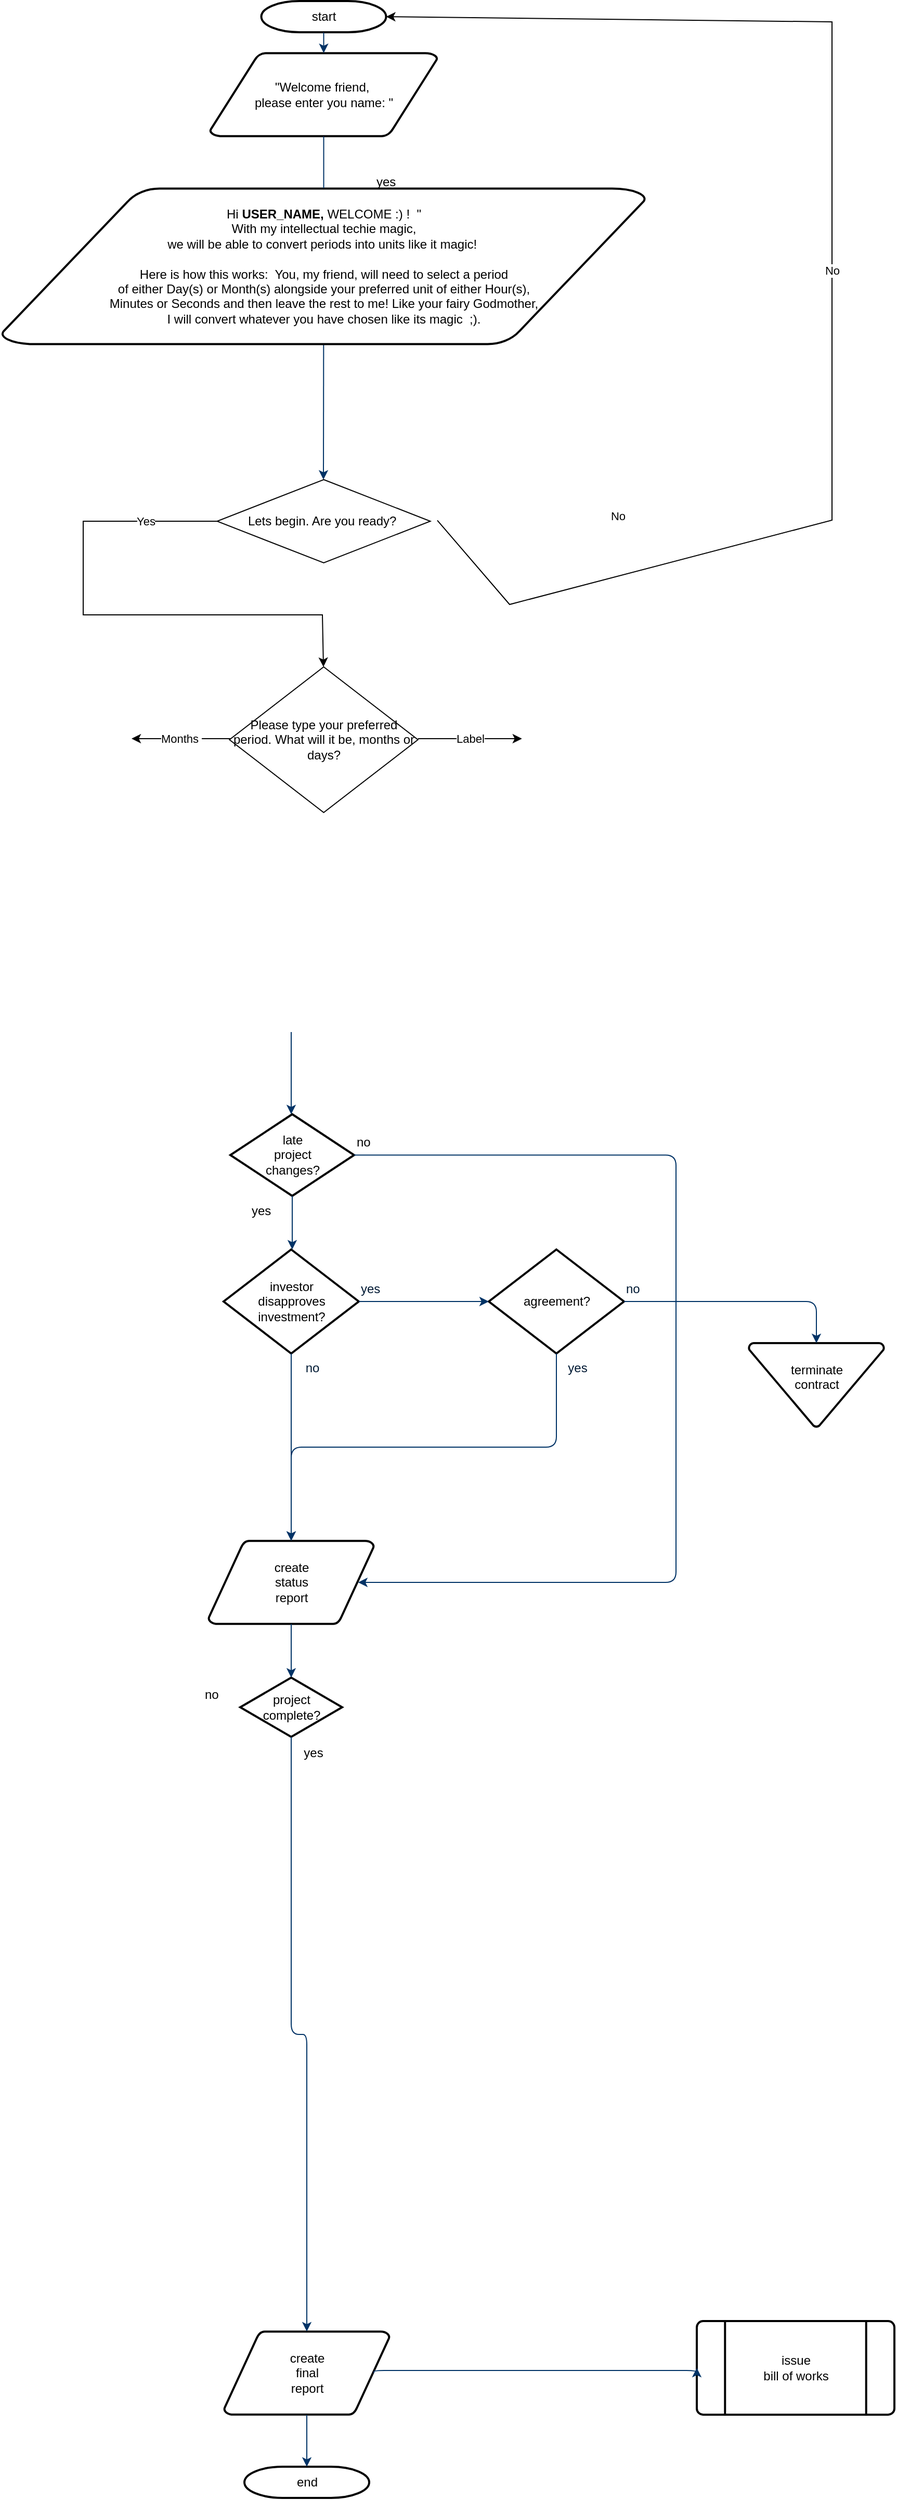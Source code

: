 <mxfile version="15.5.2" type="github">
  <diagram id="6a731a19-8d31-9384-78a2-239565b7b9f0" name="Page-1">
    <mxGraphModel dx="1516" dy="456" grid="1" gridSize="10" guides="1" tooltips="1" connect="1" arrows="1" fold="1" page="1" pageScale="1" pageWidth="1169" pageHeight="827" background="none" math="0" shadow="0">
      <root>
        <mxCell id="0" />
        <mxCell id="1" parent="0" />
        <mxCell id="2" value="start" style="shape=mxgraph.flowchart.terminator;strokeWidth=2;gradientColor=none;gradientDirection=north;fontStyle=0;html=1;" parent="1" vertex="1">
          <mxGeometry x="291.25" y="10" width="120" height="30" as="geometry" />
        </mxCell>
        <mxCell id="3" value="&quot;Welcome friend,&amp;nbsp;&lt;br&gt;please enter you name: &quot;" style="shape=mxgraph.flowchart.data;strokeWidth=2;gradientColor=none;gradientDirection=north;fontStyle=0;html=1;" parent="1" vertex="1">
          <mxGeometry x="242" y="60" width="218.5" height="80" as="geometry" />
        </mxCell>
        <mxCell id="7" style="fontStyle=1;strokeColor=#003366;strokeWidth=1;html=1;" parent="1" source="2" target="3" edge="1">
          <mxGeometry relative="1" as="geometry" />
        </mxCell>
        <mxCell id="8" style="fontStyle=1;strokeColor=#003366;strokeWidth=1;html=1;startArrow=none;" parent="1" source="tX9lwq8T6TDkgisUMIIO-55" edge="1">
          <mxGeometry relative="1" as="geometry">
            <mxPoint x="351" y="470" as="targetPoint" />
          </mxGeometry>
        </mxCell>
        <mxCell id="11" value="yes" style="text;fontStyle=0;html=1;strokeColor=none;gradientColor=none;fillColor=none;strokeWidth=2;" parent="1" vertex="1">
          <mxGeometry x="399.5" y="170" width="40" height="26" as="geometry" />
        </mxCell>
        <mxCell id="24" value="late&#xa;project&#xa;changes?" style="shape=mxgraph.flowchart.decision;strokeWidth=2;gradientColor=none;gradientDirection=north;fontStyle=0;html=1;" parent="1" vertex="1">
          <mxGeometry x="261.5" y="1080" width="119" height="78.5" as="geometry" />
        </mxCell>
        <mxCell id="25" value="" style="edgeStyle=elbowEdgeStyle;elbow=horizontal;exitX=0.5;exitY=0.9;exitPerimeter=0;fontStyle=1;strokeColor=#003366;strokeWidth=1;html=1;" parent="1" target="24" edge="1">
          <mxGeometry width="100" height="100" as="geometry">
            <mxPoint x="320" y="1001" as="sourcePoint" />
            <mxPoint x="100" as="targetPoint" />
          </mxGeometry>
        </mxCell>
        <mxCell id="27" value="yes" style="text;fontStyle=0;html=1;strokeColor=none;gradientColor=none;fillColor=none;strokeWidth=2;" parent="1" vertex="1">
          <mxGeometry x="280" y="1158.5" width="40" height="26" as="geometry" />
        </mxCell>
        <mxCell id="28" value="investor&#xa;disapproves&#xa; investment?" style="shape=mxgraph.flowchart.decision;strokeWidth=2;gradientColor=none;gradientDirection=north;fontStyle=0;html=1;" parent="1" vertex="1">
          <mxGeometry x="255" y="1210" width="130" height="100" as="geometry" />
        </mxCell>
        <mxCell id="29" value="agreement?" style="shape=mxgraph.flowchart.decision;strokeWidth=2;gradientColor=none;gradientDirection=north;fontStyle=0;html=1;" parent="1" vertex="1">
          <mxGeometry x="510" y="1210" width="130" height="100" as="geometry" />
        </mxCell>
        <mxCell id="30" value="" style="edgeStyle=elbowEdgeStyle;elbow=horizontal;exitX=0.5;exitY=1;exitPerimeter=0;fontStyle=1;strokeColor=#003366;strokeWidth=1;html=1;" parent="1" source="24" target="28" edge="1">
          <mxGeometry width="100" height="100" as="geometry">
            <mxPoint y="100" as="sourcePoint" />
            <mxPoint x="100" as="targetPoint" />
          </mxGeometry>
        </mxCell>
        <mxCell id="31" value="" style="edgeStyle=elbowEdgeStyle;elbow=horizontal;exitX=1;exitY=0.5;exitPerimeter=0;entryX=0;entryY=0.5;entryPerimeter=0;fontStyle=1;strokeColor=#003366;strokeWidth=1;html=1;" parent="1" source="28" target="29" edge="1">
          <mxGeometry width="100" height="100" as="geometry">
            <mxPoint y="100" as="sourcePoint" />
            <mxPoint x="100" as="targetPoint" />
          </mxGeometry>
        </mxCell>
        <mxCell id="32" value="terminate&#xa;contract&#xa;" style="shape=mxgraph.flowchart.merge_or_storage;strokeWidth=2;gradientColor=none;gradientDirection=north;fontStyle=0;html=1;" parent="1" vertex="1">
          <mxGeometry x="760" y="1300" width="130" height="80.5" as="geometry" />
        </mxCell>
        <mxCell id="33" value="" style="edgeStyle=elbowEdgeStyle;elbow=vertical;exitX=1;exitY=0.5;exitPerimeter=0;entryX=0.5;entryY=0;entryPerimeter=0;fontStyle=1;strokeColor=#003366;strokeWidth=1;html=1;" parent="1" source="29" target="32" edge="1">
          <mxGeometry width="100" height="100" as="geometry">
            <mxPoint y="100" as="sourcePoint" />
            <mxPoint x="100" as="targetPoint" />
            <Array as="points">
              <mxPoint x="740" y="1260" />
            </Array>
          </mxGeometry>
        </mxCell>
        <mxCell id="34" value="create&#xa;status&#xa;report" style="shape=mxgraph.flowchart.data;strokeWidth=2;gradientColor=none;gradientDirection=north;fontStyle=0;html=1;" parent="1" vertex="1">
          <mxGeometry x="240.5" y="1490" width="159" height="80" as="geometry" />
        </mxCell>
        <mxCell id="35" value="" style="edgeStyle=elbowEdgeStyle;elbow=vertical;exitX=0.5;exitY=1;exitPerimeter=0;fontColor=#001933;fontStyle=1;strokeColor=#003366;strokeWidth=1;html=1;" parent="1" source="28" target="34" edge="1">
          <mxGeometry width="100" height="100" as="geometry">
            <mxPoint y="100" as="sourcePoint" />
            <mxPoint x="100" as="targetPoint" />
          </mxGeometry>
        </mxCell>
        <mxCell id="36" value="" style="edgeStyle=elbowEdgeStyle;elbow=vertical;exitX=0.5;exitY=1;exitPerimeter=0;entryX=0.5;entryY=0;entryPerimeter=0;fontStyle=1;strokeColor=#003366;strokeWidth=1;html=1;" parent="1" source="29" target="34" edge="1">
          <mxGeometry width="100" height="100" as="geometry">
            <mxPoint y="100" as="sourcePoint" />
            <mxPoint x="100" as="targetPoint" />
          </mxGeometry>
        </mxCell>
        <mxCell id="37" value="project&#xa;complete?" style="shape=mxgraph.flowchart.decision;strokeWidth=2;gradientColor=none;gradientDirection=north;fontStyle=0;html=1;" parent="1" vertex="1">
          <mxGeometry x="271" y="1621.5" width="98" height="57" as="geometry" />
        </mxCell>
        <mxCell id="38" value="create&#xa;final&#xa;report" style="shape=mxgraph.flowchart.data;strokeWidth=2;gradientColor=none;gradientDirection=north;fontStyle=0;html=1;" parent="1" vertex="1">
          <mxGeometry x="255.5" y="2250" width="159" height="80" as="geometry" />
        </mxCell>
        <mxCell id="39" value="issue&#xa;bill of works" style="shape=mxgraph.flowchart.predefined_process;strokeWidth=2;gradientColor=none;gradientDirection=north;fontStyle=0;html=1;" parent="1" vertex="1">
          <mxGeometry x="710" y="2240" width="190" height="90" as="geometry" />
        </mxCell>
        <mxCell id="40" value="end" style="shape=mxgraph.flowchart.terminator;strokeWidth=2;gradientColor=none;gradientDirection=north;fontStyle=0;html=1;" parent="1" vertex="1">
          <mxGeometry x="275" y="2380" width="120" height="30" as="geometry" />
        </mxCell>
        <mxCell id="41" value="" style="edgeStyle=elbowEdgeStyle;elbow=vertical;exitX=0.5;exitY=1;exitPerimeter=0;entryX=0.5;entryY=0;entryPerimeter=0;fontStyle=1;strokeColor=#003366;strokeWidth=1;html=1;" parent="1" source="34" target="37" edge="1">
          <mxGeometry width="100" height="100" as="geometry">
            <mxPoint y="100" as="sourcePoint" />
            <mxPoint x="100" as="targetPoint" />
          </mxGeometry>
        </mxCell>
        <mxCell id="42" value="" style="edgeStyle=elbowEdgeStyle;elbow=vertical;exitX=0.5;exitY=1;exitPerimeter=0;entryX=0.5;entryY=0;entryPerimeter=0;fontStyle=1;strokeColor=#003366;strokeWidth=1;html=1;" parent="1" source="37" target="38" edge="1">
          <mxGeometry width="100" height="100" as="geometry">
            <mxPoint y="100" as="sourcePoint" />
            <mxPoint x="100" as="targetPoint" />
          </mxGeometry>
        </mxCell>
        <mxCell id="43" value="" style="edgeStyle=elbowEdgeStyle;elbow=vertical;exitX=0.5;exitY=1;exitPerimeter=0;entryX=0.5;entryY=0;entryPerimeter=0;fontStyle=1;strokeColor=#003366;strokeWidth=1;html=1;" parent="1" source="38" target="40" edge="1">
          <mxGeometry width="100" height="100" as="geometry">
            <mxPoint y="100" as="sourcePoint" />
            <mxPoint x="100" as="targetPoint" />
          </mxGeometry>
        </mxCell>
        <mxCell id="44" value="" style="edgeStyle=elbowEdgeStyle;elbow=vertical;exitX=0.905;exitY=0.5;exitPerimeter=0;entryX=0;entryY=0.5;entryPerimeter=0;fontStyle=1;strokeColor=#003366;strokeWidth=1;html=1;" parent="1" source="38" target="39" edge="1">
          <mxGeometry width="100" height="100" as="geometry">
            <mxPoint y="100" as="sourcePoint" />
            <mxPoint x="100" as="targetPoint" />
          </mxGeometry>
        </mxCell>
        <mxCell id="45" value="" style="edgeStyle=elbowEdgeStyle;elbow=horizontal;exitX=1;exitY=0.5;exitPerimeter=0;entryX=0.905;entryY=0.5;entryPerimeter=0;fontStyle=1;strokeColor=#003366;strokeWidth=1;html=1;" parent="1" source="24" target="34" edge="1">
          <mxGeometry width="100" height="100" as="geometry">
            <mxPoint y="100" as="sourcePoint" />
            <mxPoint x="100" as="targetPoint" />
            <Array as="points">
              <mxPoint x="690" y="950" />
              <mxPoint x="950" y="1050" />
              <mxPoint x="950" y="1320" />
            </Array>
          </mxGeometry>
        </mxCell>
        <mxCell id="46" value="no" style="text;fontStyle=0;html=1;strokeColor=none;gradientColor=none;fillColor=none;strokeWidth=2;" parent="1" vertex="1">
          <mxGeometry x="380.5" y="1093.25" width="40" height="26" as="geometry" />
        </mxCell>
        <mxCell id="47" value="yes" style="text;fontColor=#001933;fontStyle=0;html=1;strokeColor=none;gradientColor=none;fillColor=none;strokeWidth=2;" parent="1" vertex="1">
          <mxGeometry x="385" y="1234" width="40" height="26" as="geometry" />
        </mxCell>
        <mxCell id="48" value="no" style="text;fontColor=#001933;fontStyle=0;html=1;strokeColor=none;gradientColor=none;fillColor=none;strokeWidth=2;align=center;" parent="1" vertex="1">
          <mxGeometry x="320" y="1310" width="40" height="26" as="geometry" />
        </mxCell>
        <mxCell id="49" value="yes" style="text;fontColor=#001933;fontStyle=0;html=1;strokeColor=none;gradientColor=none;fillColor=none;strokeWidth=2;align=center;" parent="1" vertex="1">
          <mxGeometry x="575" y="1310" width="40" height="26" as="geometry" />
        </mxCell>
        <mxCell id="50" value="no" style="text;fontColor=#001933;fontStyle=0;html=1;strokeColor=none;gradientColor=none;fillColor=none;strokeWidth=2;" parent="1" vertex="1">
          <mxGeometry x="640" y="1234" width="40" height="26" as="geometry" />
        </mxCell>
        <mxCell id="53" value="yes" style="text;fontStyle=0;html=1;strokeColor=none;gradientColor=none;fillColor=none;strokeWidth=2;align=center;" parent="1" vertex="1">
          <mxGeometry x="321" y="1680" width="40" height="26" as="geometry" />
        </mxCell>
        <mxCell id="55" value="no" style="text;fontStyle=0;html=1;strokeColor=none;gradientColor=none;fillColor=none;strokeWidth=2;" parent="1" vertex="1">
          <mxGeometry x="235" y="1624" width="40" height="26" as="geometry" />
        </mxCell>
        <mxCell id="tX9lwq8T6TDkgisUMIIO-55" value="Hi &lt;b&gt;USER_NAME, &lt;/b&gt;WELCOME :) !&amp;nbsp; &quot;&lt;br&gt;With my intellectual techie magic, &lt;br&gt;we will be able to convert periods into units like it magic!&amp;nbsp;&lt;br&gt;&lt;br&gt;Here is how this works:&amp;nbsp; You, my friend, will need to select a period &lt;br&gt;of either Day(s) or Month(s) alongside your preferred unit of either Hour(s), &lt;br&gt;Minutes or Seconds and then leave the rest to me! Like your fairy Godmother,&lt;br&gt;&amp;nbsp;I will convert&amp;nbsp;whatever you have chosen like its magic&amp;nbsp; ;).&amp;nbsp;" style="shape=mxgraph.flowchart.data;strokeWidth=2;gradientColor=none;gradientDirection=north;fontStyle=0;html=1;" vertex="1" parent="1">
          <mxGeometry x="41.25" y="190" width="620" height="150" as="geometry" />
        </mxCell>
        <mxCell id="tX9lwq8T6TDkgisUMIIO-56" value="" style="fontStyle=1;strokeColor=#003366;strokeWidth=1;html=1;endArrow=none;" edge="1" parent="1" source="3" target="tX9lwq8T6TDkgisUMIIO-55">
          <mxGeometry relative="1" as="geometry">
            <mxPoint x="345.298" y="140.0" as="sourcePoint" />
            <mxPoint x="325.952" y="270" as="targetPoint" />
          </mxGeometry>
        </mxCell>
        <mxCell id="tX9lwq8T6TDkgisUMIIO-67" value="Lets begin. Are you ready?&amp;nbsp;" style="rhombus;whiteSpace=wrap;html=1;" vertex="1" parent="1">
          <mxGeometry x="248.75" y="470" width="205" height="80" as="geometry" />
        </mxCell>
        <mxCell id="tX9lwq8T6TDkgisUMIIO-72" value="" style="endArrow=classic;html=1;rounded=0;exitX=0;exitY=0.5;exitDx=0;exitDy=0;" edge="1" parent="1" source="tX9lwq8T6TDkgisUMIIO-67">
          <mxGeometry relative="1" as="geometry">
            <mxPoint x="140" y="510" as="sourcePoint" />
            <mxPoint x="351" y="650" as="targetPoint" />
            <Array as="points">
              <mxPoint x="120" y="510" />
              <mxPoint x="120" y="600" />
              <mxPoint x="350" y="600" />
            </Array>
          </mxGeometry>
        </mxCell>
        <mxCell id="tX9lwq8T6TDkgisUMIIO-73" value="Yes" style="edgeLabel;resizable=0;html=1;align=center;verticalAlign=middle;" connectable="0" vertex="1" parent="tX9lwq8T6TDkgisUMIIO-72">
          <mxGeometry relative="1" as="geometry">
            <mxPoint x="29" y="-90" as="offset" />
          </mxGeometry>
        </mxCell>
        <mxCell id="tX9lwq8T6TDkgisUMIIO-74" value="" style="endArrow=classic;html=1;rounded=0;entryX=1;entryY=0.5;entryDx=0;entryDy=0;entryPerimeter=0;" edge="1" parent="1" target="2">
          <mxGeometry relative="1" as="geometry">
            <mxPoint x="460.5" y="509.17" as="sourcePoint" />
            <mxPoint x="830" y="70" as="targetPoint" />
            <Array as="points">
              <mxPoint x="530" y="590" />
              <mxPoint x="840" y="509" />
              <mxPoint x="840" y="30" />
            </Array>
          </mxGeometry>
        </mxCell>
        <mxCell id="tX9lwq8T6TDkgisUMIIO-75" value="No" style="edgeLabel;resizable=0;html=1;align=center;verticalAlign=middle;" connectable="0" vertex="1" parent="tX9lwq8T6TDkgisUMIIO-74">
          <mxGeometry relative="1" as="geometry" />
        </mxCell>
        <mxCell id="tX9lwq8T6TDkgisUMIIO-80" value="Please type your preferred period. What will it be, months or days?" style="rhombus;whiteSpace=wrap;html=1;" vertex="1" parent="1">
          <mxGeometry x="260.62" y="650" width="181.25" height="140" as="geometry" />
        </mxCell>
        <mxCell id="tX9lwq8T6TDkgisUMIIO-83" value="No" style="edgeLabel;resizable=0;html=1;align=center;verticalAlign=middle;" connectable="0" vertex="1" parent="1">
          <mxGeometry x="850" y="255.167" as="geometry">
            <mxPoint x="-216" y="250" as="offset" />
          </mxGeometry>
        </mxCell>
        <mxCell id="tX9lwq8T6TDkgisUMIIO-93" value="" style="endArrow=classic;html=1;rounded=0;" edge="1" parent="1">
          <mxGeometry relative="1" as="geometry">
            <mxPoint x="261.5" y="719" as="sourcePoint" />
            <mxPoint x="166.5" y="719" as="targetPoint" />
          </mxGeometry>
        </mxCell>
        <mxCell id="tX9lwq8T6TDkgisUMIIO-94" value="Months&amp;nbsp;" style="edgeLabel;resizable=0;html=1;align=center;verticalAlign=middle;" connectable="0" vertex="1" parent="tX9lwq8T6TDkgisUMIIO-93">
          <mxGeometry relative="1" as="geometry" />
        </mxCell>
        <mxCell id="tX9lwq8T6TDkgisUMIIO-95" value="" style="endArrow=classic;html=1;rounded=0;" edge="1" parent="1">
          <mxGeometry relative="1" as="geometry">
            <mxPoint x="441.87" y="719" as="sourcePoint" />
            <mxPoint x="541.87" y="719" as="targetPoint" />
          </mxGeometry>
        </mxCell>
        <mxCell id="tX9lwq8T6TDkgisUMIIO-96" value="Label" style="edgeLabel;resizable=0;html=1;align=center;verticalAlign=middle;" connectable="0" vertex="1" parent="tX9lwq8T6TDkgisUMIIO-95">
          <mxGeometry relative="1" as="geometry" />
        </mxCell>
      </root>
    </mxGraphModel>
  </diagram>
</mxfile>
